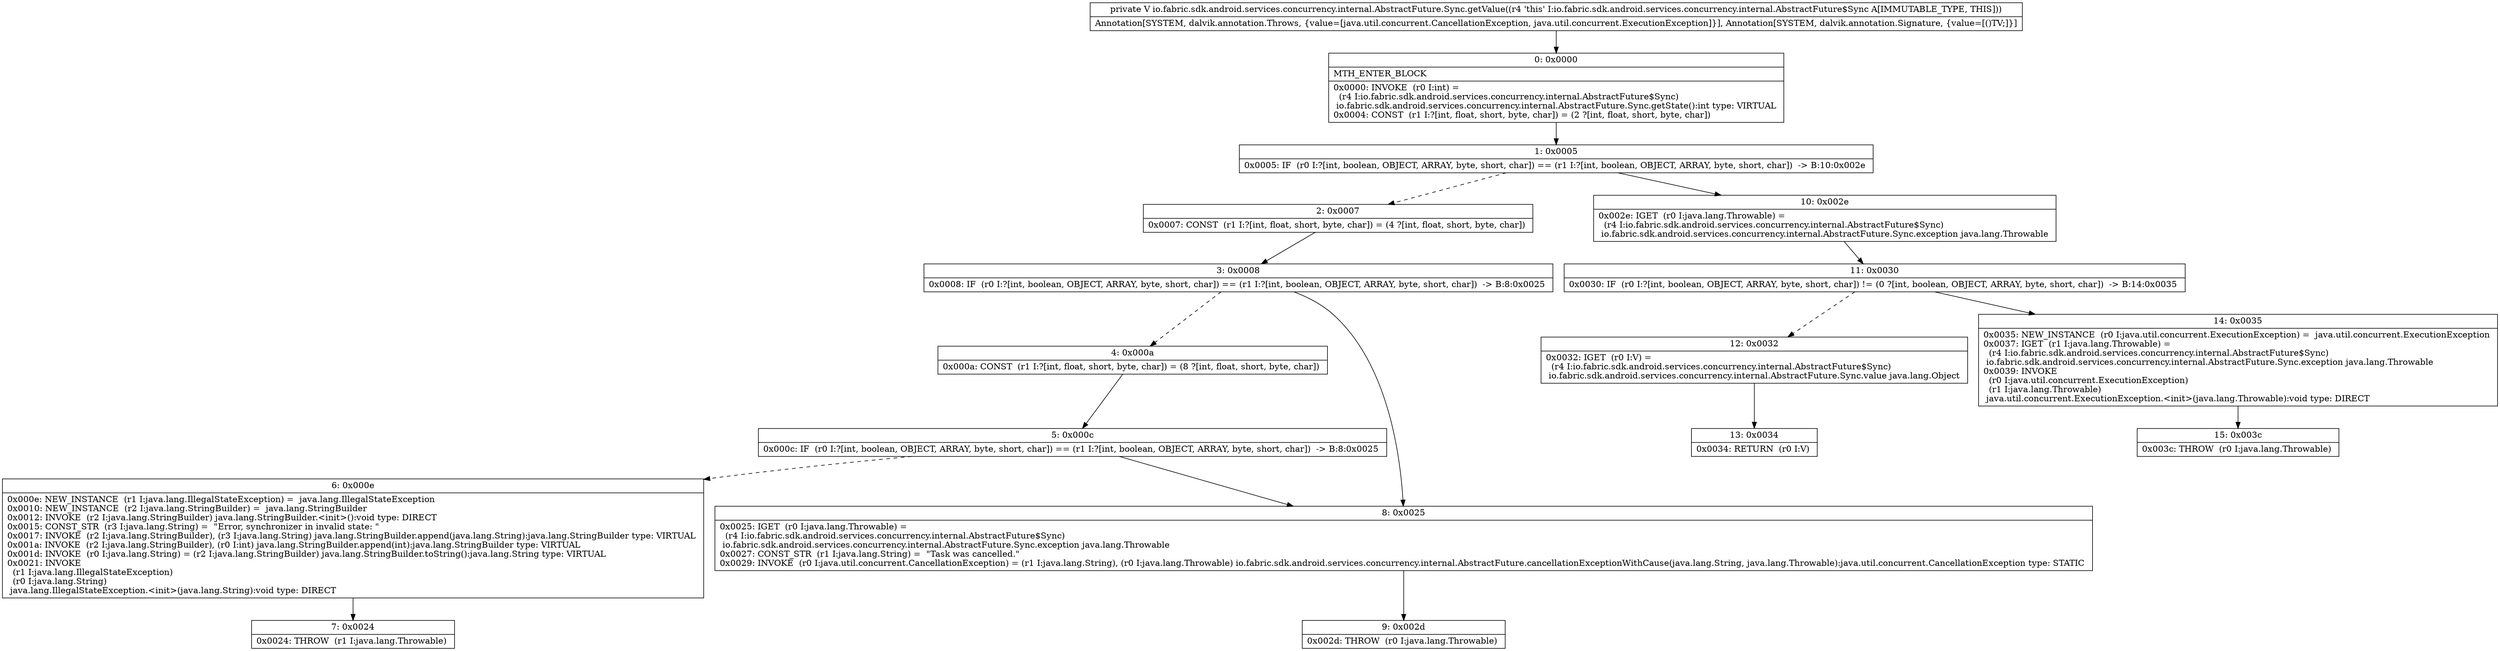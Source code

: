 digraph "CFG forio.fabric.sdk.android.services.concurrency.internal.AbstractFuture.Sync.getValue()Ljava\/lang\/Object;" {
Node_0 [shape=record,label="{0\:\ 0x0000|MTH_ENTER_BLOCK\l|0x0000: INVOKE  (r0 I:int) = \l  (r4 I:io.fabric.sdk.android.services.concurrency.internal.AbstractFuture$Sync)\l io.fabric.sdk.android.services.concurrency.internal.AbstractFuture.Sync.getState():int type: VIRTUAL \l0x0004: CONST  (r1 I:?[int, float, short, byte, char]) = (2 ?[int, float, short, byte, char]) \l}"];
Node_1 [shape=record,label="{1\:\ 0x0005|0x0005: IF  (r0 I:?[int, boolean, OBJECT, ARRAY, byte, short, char]) == (r1 I:?[int, boolean, OBJECT, ARRAY, byte, short, char])  \-\> B:10:0x002e \l}"];
Node_2 [shape=record,label="{2\:\ 0x0007|0x0007: CONST  (r1 I:?[int, float, short, byte, char]) = (4 ?[int, float, short, byte, char]) \l}"];
Node_3 [shape=record,label="{3\:\ 0x0008|0x0008: IF  (r0 I:?[int, boolean, OBJECT, ARRAY, byte, short, char]) == (r1 I:?[int, boolean, OBJECT, ARRAY, byte, short, char])  \-\> B:8:0x0025 \l}"];
Node_4 [shape=record,label="{4\:\ 0x000a|0x000a: CONST  (r1 I:?[int, float, short, byte, char]) = (8 ?[int, float, short, byte, char]) \l}"];
Node_5 [shape=record,label="{5\:\ 0x000c|0x000c: IF  (r0 I:?[int, boolean, OBJECT, ARRAY, byte, short, char]) == (r1 I:?[int, boolean, OBJECT, ARRAY, byte, short, char])  \-\> B:8:0x0025 \l}"];
Node_6 [shape=record,label="{6\:\ 0x000e|0x000e: NEW_INSTANCE  (r1 I:java.lang.IllegalStateException) =  java.lang.IllegalStateException \l0x0010: NEW_INSTANCE  (r2 I:java.lang.StringBuilder) =  java.lang.StringBuilder \l0x0012: INVOKE  (r2 I:java.lang.StringBuilder) java.lang.StringBuilder.\<init\>():void type: DIRECT \l0x0015: CONST_STR  (r3 I:java.lang.String) =  \"Error, synchronizer in invalid state: \" \l0x0017: INVOKE  (r2 I:java.lang.StringBuilder), (r3 I:java.lang.String) java.lang.StringBuilder.append(java.lang.String):java.lang.StringBuilder type: VIRTUAL \l0x001a: INVOKE  (r2 I:java.lang.StringBuilder), (r0 I:int) java.lang.StringBuilder.append(int):java.lang.StringBuilder type: VIRTUAL \l0x001d: INVOKE  (r0 I:java.lang.String) = (r2 I:java.lang.StringBuilder) java.lang.StringBuilder.toString():java.lang.String type: VIRTUAL \l0x0021: INVOKE  \l  (r1 I:java.lang.IllegalStateException)\l  (r0 I:java.lang.String)\l java.lang.IllegalStateException.\<init\>(java.lang.String):void type: DIRECT \l}"];
Node_7 [shape=record,label="{7\:\ 0x0024|0x0024: THROW  (r1 I:java.lang.Throwable) \l}"];
Node_8 [shape=record,label="{8\:\ 0x0025|0x0025: IGET  (r0 I:java.lang.Throwable) = \l  (r4 I:io.fabric.sdk.android.services.concurrency.internal.AbstractFuture$Sync)\l io.fabric.sdk.android.services.concurrency.internal.AbstractFuture.Sync.exception java.lang.Throwable \l0x0027: CONST_STR  (r1 I:java.lang.String) =  \"Task was cancelled.\" \l0x0029: INVOKE  (r0 I:java.util.concurrent.CancellationException) = (r1 I:java.lang.String), (r0 I:java.lang.Throwable) io.fabric.sdk.android.services.concurrency.internal.AbstractFuture.cancellationExceptionWithCause(java.lang.String, java.lang.Throwable):java.util.concurrent.CancellationException type: STATIC \l}"];
Node_9 [shape=record,label="{9\:\ 0x002d|0x002d: THROW  (r0 I:java.lang.Throwable) \l}"];
Node_10 [shape=record,label="{10\:\ 0x002e|0x002e: IGET  (r0 I:java.lang.Throwable) = \l  (r4 I:io.fabric.sdk.android.services.concurrency.internal.AbstractFuture$Sync)\l io.fabric.sdk.android.services.concurrency.internal.AbstractFuture.Sync.exception java.lang.Throwable \l}"];
Node_11 [shape=record,label="{11\:\ 0x0030|0x0030: IF  (r0 I:?[int, boolean, OBJECT, ARRAY, byte, short, char]) != (0 ?[int, boolean, OBJECT, ARRAY, byte, short, char])  \-\> B:14:0x0035 \l}"];
Node_12 [shape=record,label="{12\:\ 0x0032|0x0032: IGET  (r0 I:V) = \l  (r4 I:io.fabric.sdk.android.services.concurrency.internal.AbstractFuture$Sync)\l io.fabric.sdk.android.services.concurrency.internal.AbstractFuture.Sync.value java.lang.Object \l}"];
Node_13 [shape=record,label="{13\:\ 0x0034|0x0034: RETURN  (r0 I:V) \l}"];
Node_14 [shape=record,label="{14\:\ 0x0035|0x0035: NEW_INSTANCE  (r0 I:java.util.concurrent.ExecutionException) =  java.util.concurrent.ExecutionException \l0x0037: IGET  (r1 I:java.lang.Throwable) = \l  (r4 I:io.fabric.sdk.android.services.concurrency.internal.AbstractFuture$Sync)\l io.fabric.sdk.android.services.concurrency.internal.AbstractFuture.Sync.exception java.lang.Throwable \l0x0039: INVOKE  \l  (r0 I:java.util.concurrent.ExecutionException)\l  (r1 I:java.lang.Throwable)\l java.util.concurrent.ExecutionException.\<init\>(java.lang.Throwable):void type: DIRECT \l}"];
Node_15 [shape=record,label="{15\:\ 0x003c|0x003c: THROW  (r0 I:java.lang.Throwable) \l}"];
MethodNode[shape=record,label="{private V io.fabric.sdk.android.services.concurrency.internal.AbstractFuture.Sync.getValue((r4 'this' I:io.fabric.sdk.android.services.concurrency.internal.AbstractFuture$Sync A[IMMUTABLE_TYPE, THIS]))  | Annotation[SYSTEM, dalvik.annotation.Throws, \{value=[java.util.concurrent.CancellationException, java.util.concurrent.ExecutionException]\}], Annotation[SYSTEM, dalvik.annotation.Signature, \{value=[()TV;]\}]\l}"];
MethodNode -> Node_0;
Node_0 -> Node_1;
Node_1 -> Node_2[style=dashed];
Node_1 -> Node_10;
Node_2 -> Node_3;
Node_3 -> Node_4[style=dashed];
Node_3 -> Node_8;
Node_4 -> Node_5;
Node_5 -> Node_6[style=dashed];
Node_5 -> Node_8;
Node_6 -> Node_7;
Node_8 -> Node_9;
Node_10 -> Node_11;
Node_11 -> Node_12[style=dashed];
Node_11 -> Node_14;
Node_12 -> Node_13;
Node_14 -> Node_15;
}

